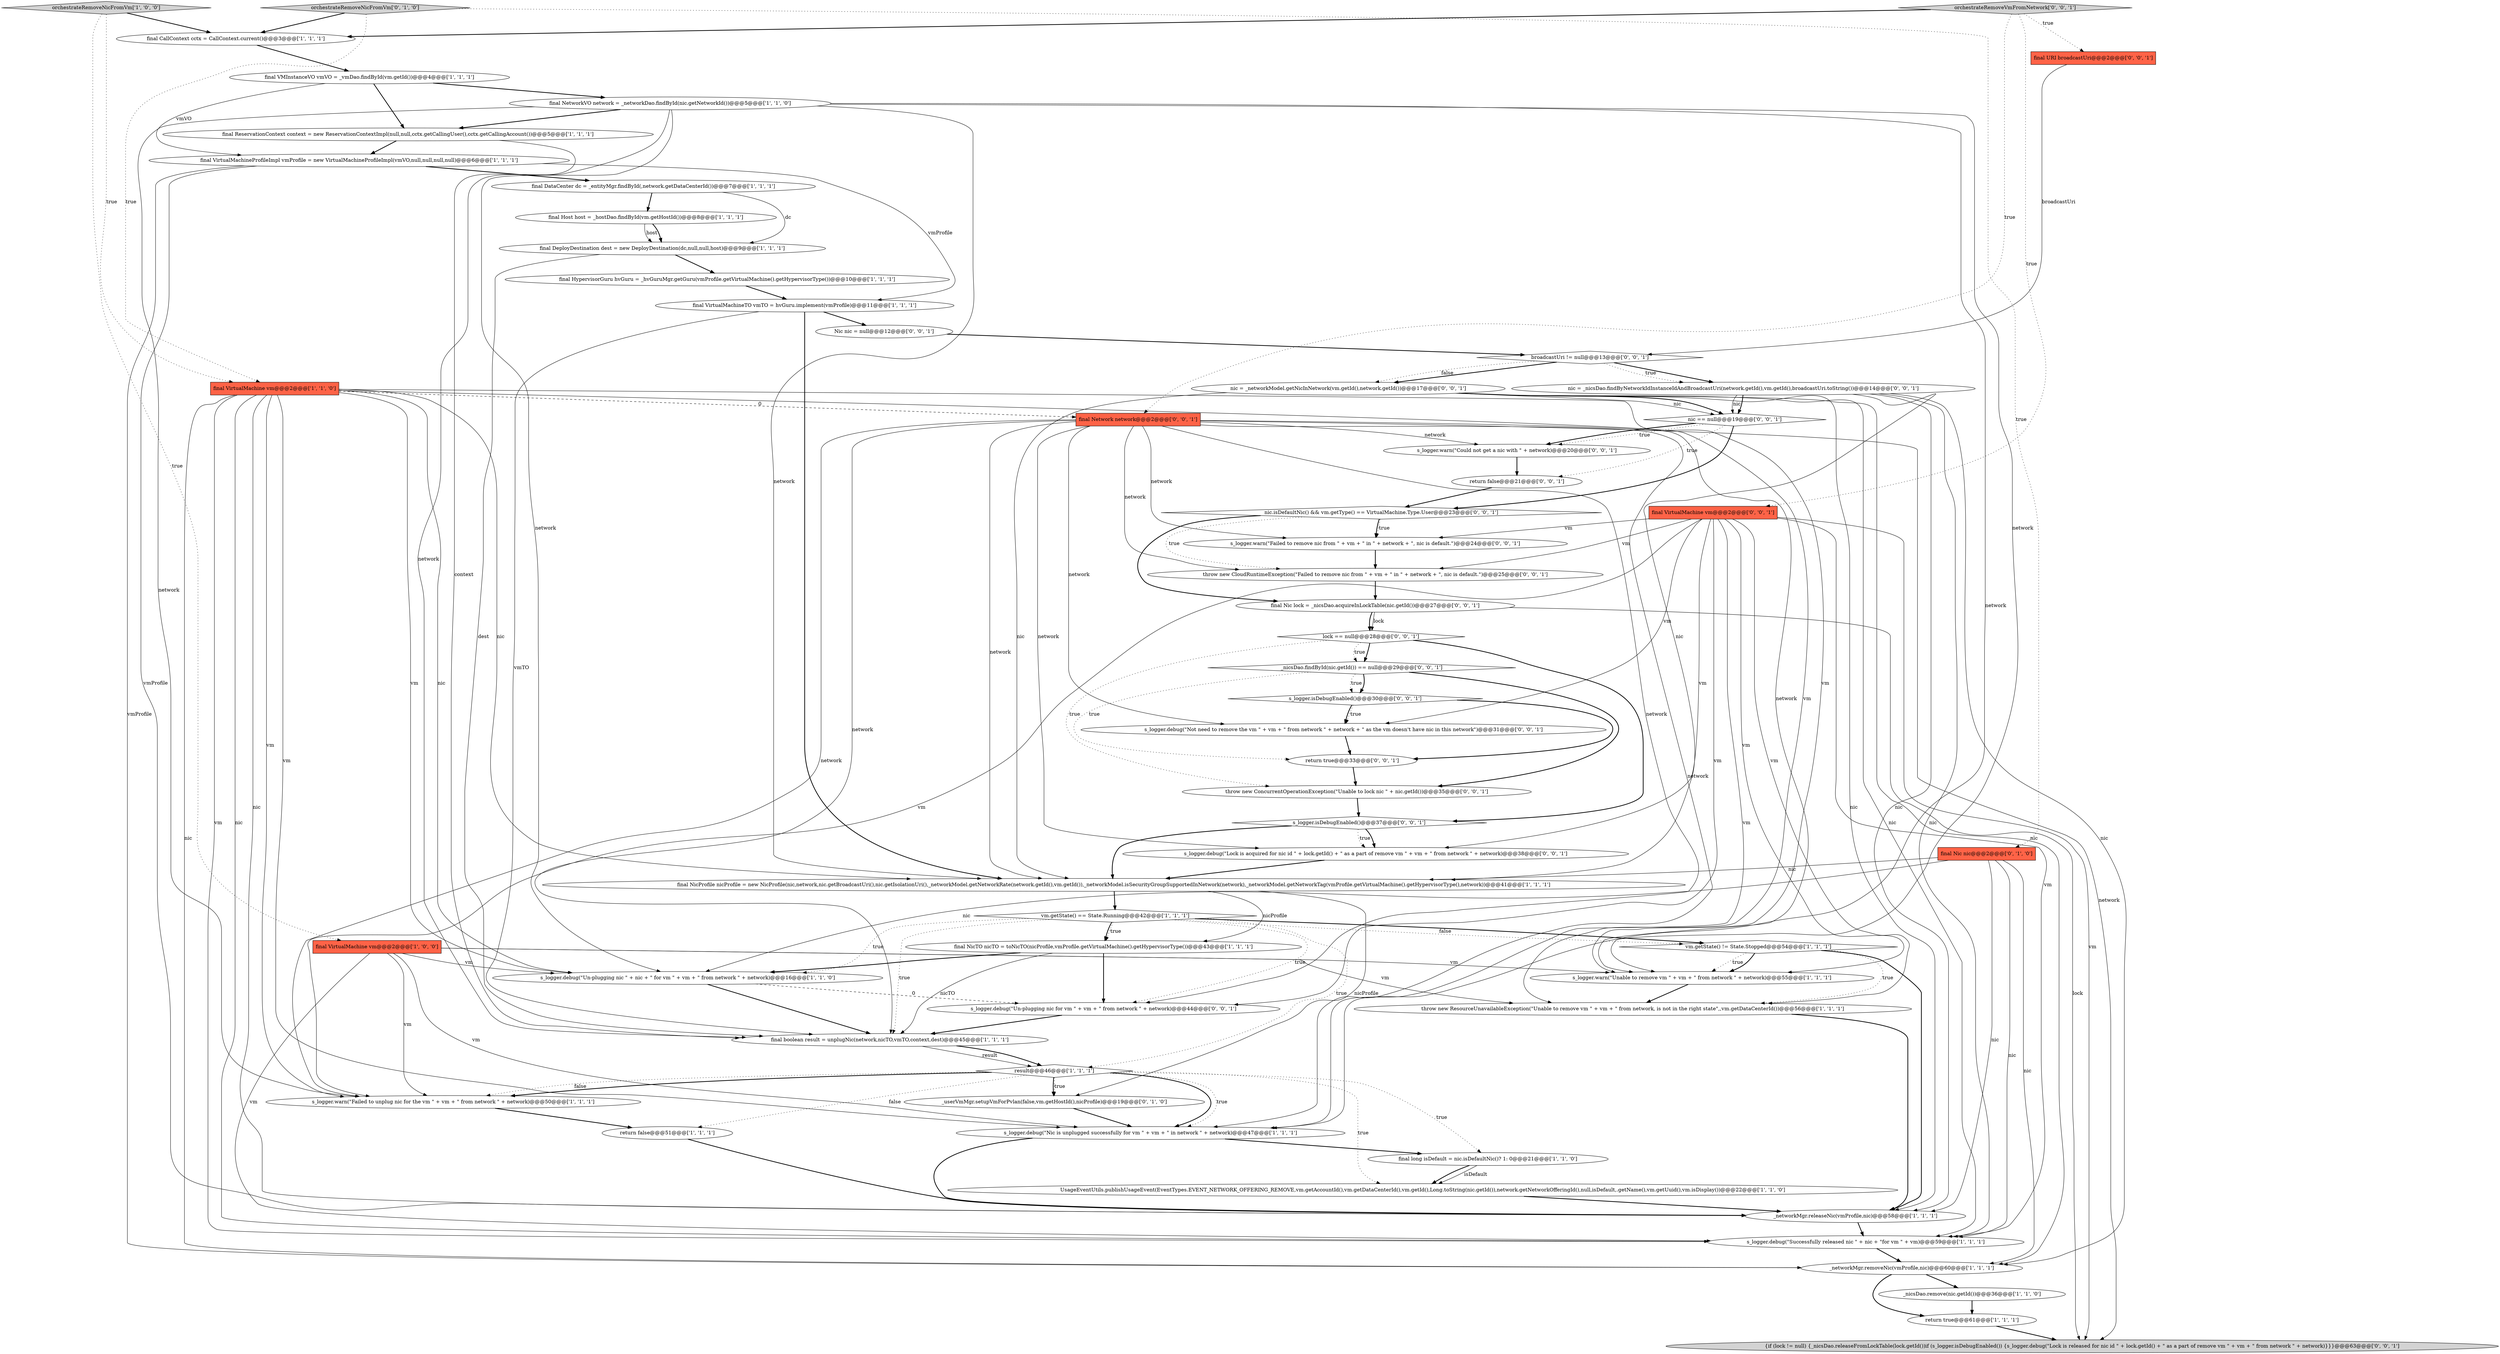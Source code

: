 digraph {
5 [style = filled, label = "final CallContext cctx = CallContext.current()@@@3@@@['1', '1', '1']", fillcolor = white, shape = ellipse image = "AAA0AAABBB1BBB"];
35 [style = filled, label = "final Nic lock = _nicsDao.acquireInLockTable(nic.getId())@@@27@@@['0', '0', '1']", fillcolor = white, shape = ellipse image = "AAA0AAABBB3BBB"];
32 [style = filled, label = "_userVmMgr.setupVmForPvlan(false,vm.getHostId(),nicProfile)@@@19@@@['0', '1', '0']", fillcolor = white, shape = ellipse image = "AAA1AAABBB2BBB"];
13 [style = filled, label = "final VirtualMachineTO vmTO = hvGuru.implement(vmProfile)@@@11@@@['1', '1', '1']", fillcolor = white, shape = ellipse image = "AAA0AAABBB1BBB"];
54 [style = filled, label = "s_logger.debug(\"Not need to remove the vm \" + vm + \" from network \" + network + \" as the vm doesn't have nic in this network\")@@@31@@@['0', '0', '1']", fillcolor = white, shape = ellipse image = "AAA0AAABBB3BBB"];
50 [style = filled, label = "s_logger.warn(\"Could not get a nic with \" + network)@@@20@@@['0', '0', '1']", fillcolor = white, shape = ellipse image = "AAA0AAABBB3BBB"];
19 [style = filled, label = "final VirtualMachineProfileImpl vmProfile = new VirtualMachineProfileImpl(vmVO,null,null,null,null)@@@6@@@['1', '1', '1']", fillcolor = white, shape = ellipse image = "AAA0AAABBB1BBB"];
28 [style = filled, label = "s_logger.warn(\"Unable to remove vm \" + vm + \" from network \" + network)@@@55@@@['1', '1', '1']", fillcolor = white, shape = ellipse image = "AAA0AAABBB1BBB"];
10 [style = filled, label = "final VirtualMachine vm@@@2@@@['1', '1', '0']", fillcolor = tomato, shape = box image = "AAA0AAABBB1BBB"];
44 [style = filled, label = "s_logger.isDebugEnabled()@@@37@@@['0', '0', '1']", fillcolor = white, shape = diamond image = "AAA0AAABBB3BBB"];
36 [style = filled, label = "nic.isDefaultNic() && vm.getType() == VirtualMachine.Type.User@@@23@@@['0', '0', '1']", fillcolor = white, shape = diamond image = "AAA0AAABBB3BBB"];
14 [style = filled, label = "vm.getState() == State.Running@@@42@@@['1', '1', '1']", fillcolor = white, shape = diamond image = "AAA0AAABBB1BBB"];
21 [style = filled, label = "return true@@@61@@@['1', '1', '1']", fillcolor = white, shape = ellipse image = "AAA0AAABBB1BBB"];
33 [style = filled, label = "orchestrateRemoveNicFromVm['0', '1', '0']", fillcolor = lightgray, shape = diamond image = "AAA0AAABBB2BBB"];
53 [style = filled, label = "return true@@@33@@@['0', '0', '1']", fillcolor = white, shape = ellipse image = "AAA0AAABBB3BBB"];
45 [style = filled, label = "s_logger.debug(\"Lock is acquired for nic id \" + lock.getId() + \" as a part of remove vm \" + vm + \" from network \" + network)@@@38@@@['0', '0', '1']", fillcolor = white, shape = ellipse image = "AAA0AAABBB3BBB"];
2 [style = filled, label = "final ReservationContext context = new ReservationContextImpl(null,null,cctx.getCallingUser(),cctx.getCallingAccount())@@@5@@@['1', '1', '1']", fillcolor = white, shape = ellipse image = "AAA0AAABBB1BBB"];
25 [style = filled, label = "final VMInstanceVO vmVO = _vmDao.findById(vm.getId())@@@4@@@['1', '1', '1']", fillcolor = white, shape = ellipse image = "AAA0AAABBB1BBB"];
57 [style = filled, label = "final VirtualMachine vm@@@2@@@['0', '0', '1']", fillcolor = tomato, shape = box image = "AAA0AAABBB3BBB"];
47 [style = filled, label = "throw new ConcurrentOperationException(\"Unable to lock nic \" + nic.getId())@@@35@@@['0', '0', '1']", fillcolor = white, shape = ellipse image = "AAA0AAABBB3BBB"];
59 [style = filled, label = "broadcastUri != null@@@13@@@['0', '0', '1']", fillcolor = white, shape = diamond image = "AAA0AAABBB3BBB"];
3 [style = filled, label = "final NicTO nicTO = toNicTO(nicProfile,vmProfile.getVirtualMachine().getHypervisorType())@@@43@@@['1', '1', '1']", fillcolor = white, shape = ellipse image = "AAA0AAABBB1BBB"];
16 [style = filled, label = "final DeployDestination dest = new DeployDestination(dc,null,null,host)@@@9@@@['1', '1', '1']", fillcolor = white, shape = ellipse image = "AAA0AAABBB1BBB"];
34 [style = filled, label = "final Nic nic@@@2@@@['0', '1', '0']", fillcolor = tomato, shape = box image = "AAA0AAABBB2BBB"];
48 [style = filled, label = "nic == null@@@19@@@['0', '0', '1']", fillcolor = white, shape = diamond image = "AAA0AAABBB3BBB"];
51 [style = filled, label = "orchestrateRemoveVmFromNetwork['0', '0', '1']", fillcolor = lightgray, shape = diamond image = "AAA0AAABBB3BBB"];
12 [style = filled, label = "final DataCenter dc = _entityMgr.findById(,network.getDataCenterId())@@@7@@@['1', '1', '1']", fillcolor = white, shape = ellipse image = "AAA0AAABBB1BBB"];
9 [style = filled, label = "_networkMgr.removeNic(vmProfile,nic)@@@60@@@['1', '1', '1']", fillcolor = white, shape = ellipse image = "AAA0AAABBB1BBB"];
6 [style = filled, label = "s_logger.warn(\"Failed to unplug nic for the vm \" + vm + \" from network \" + network)@@@50@@@['1', '1', '1']", fillcolor = white, shape = ellipse image = "AAA0AAABBB1BBB"];
31 [style = filled, label = "s_logger.debug(\"Successfully released nic \" + nic + \"for vm \" + vm)@@@59@@@['1', '1', '1']", fillcolor = white, shape = ellipse image = "AAA0AAABBB1BBB"];
43 [style = filled, label = "Nic nic = null@@@12@@@['0', '0', '1']", fillcolor = white, shape = ellipse image = "AAA0AAABBB3BBB"];
23 [style = filled, label = "final HypervisorGuru hvGuru = _hvGuruMgr.getGuru(vmProfile.getVirtualMachine().getHypervisorType())@@@10@@@['1', '1', '1']", fillcolor = white, shape = ellipse image = "AAA0AAABBB1BBB"];
20 [style = filled, label = "UsageEventUtils.publishUsageEvent(EventTypes.EVENT_NETWORK_OFFERING_REMOVE,vm.getAccountId(),vm.getDataCenterId(),vm.getId(),Long.toString(nic.getId()),network.getNetworkOfferingId(),null,isDefault,.getName(),vm.getUuid(),vm.isDisplay())@@@22@@@['1', '1', '0']", fillcolor = white, shape = ellipse image = "AAA0AAABBB1BBB"];
17 [style = filled, label = "_nicsDao.remove(nic.getId())@@@36@@@['1', '1', '0']", fillcolor = white, shape = ellipse image = "AAA0AAABBB1BBB"];
22 [style = filled, label = "final boolean result = unplugNic(network,nicTO,vmTO,context,dest)@@@45@@@['1', '1', '1']", fillcolor = white, shape = ellipse image = "AAA0AAABBB1BBB"];
42 [style = filled, label = "s_logger.isDebugEnabled()@@@30@@@['0', '0', '1']", fillcolor = white, shape = diamond image = "AAA0AAABBB3BBB"];
26 [style = filled, label = "final NicProfile nicProfile = new NicProfile(nic,network,nic.getBroadcastUri(),nic.getIsolationUri(),_networkModel.getNetworkRate(network.getId(),vm.getId()),_networkModel.isSecurityGroupSupportedInNetwork(network),_networkModel.getNetworkTag(vmProfile.getVirtualMachine().getHypervisorType(),network))@@@41@@@['1', '1', '1']", fillcolor = white, shape = ellipse image = "AAA0AAABBB1BBB"];
39 [style = filled, label = "throw new CloudRuntimeException(\"Failed to remove nic from \" + vm + \" in \" + network + \", nic is default.\")@@@25@@@['0', '0', '1']", fillcolor = white, shape = ellipse image = "AAA0AAABBB3BBB"];
27 [style = filled, label = "final Host host = _hostDao.findById(vm.getHostId())@@@8@@@['1', '1', '1']", fillcolor = white, shape = ellipse image = "AAA0AAABBB1BBB"];
4 [style = filled, label = "s_logger.debug(\"Nic is unplugged successfully for vm \" + vm + \" in network \" + network)@@@47@@@['1', '1', '1']", fillcolor = white, shape = ellipse image = "AAA0AAABBB1BBB"];
29 [style = filled, label = "vm.getState() != State.Stopped@@@54@@@['1', '1', '1']", fillcolor = white, shape = diamond image = "AAA0AAABBB1BBB"];
46 [style = filled, label = "{if (lock != null) {_nicsDao.releaseFromLockTable(lock.getId())if (s_logger.isDebugEnabled()) {s_logger.debug(\"Lock is released for nic id \" + lock.getId() + \" as a part of remove vm \" + vm + \" from network \" + network)}}}@@@63@@@['0', '0', '1']", fillcolor = lightgray, shape = ellipse image = "AAA0AAABBB3BBB"];
0 [style = filled, label = "return false@@@51@@@['1', '1', '1']", fillcolor = white, shape = ellipse image = "AAA0AAABBB1BBB"];
37 [style = filled, label = "_nicsDao.findById(nic.getId()) == null@@@29@@@['0', '0', '1']", fillcolor = white, shape = diamond image = "AAA0AAABBB3BBB"];
1 [style = filled, label = "throw new ResourceUnavailableException(\"Unable to remove vm \" + vm + \" from network, is not in the right state\",,vm.getDataCenterId())@@@56@@@['1', '1', '1']", fillcolor = white, shape = ellipse image = "AAA0AAABBB1BBB"];
30 [style = filled, label = "s_logger.debug(\"Un-plugging nic \" + nic + \" for vm \" + vm + \" from network \" + network)@@@16@@@['1', '1', '0']", fillcolor = white, shape = ellipse image = "AAA0AAABBB1BBB"];
41 [style = filled, label = "lock == null@@@28@@@['0', '0', '1']", fillcolor = white, shape = diamond image = "AAA0AAABBB3BBB"];
7 [style = filled, label = "final VirtualMachine vm@@@2@@@['1', '0', '0']", fillcolor = tomato, shape = box image = "AAA0AAABBB1BBB"];
52 [style = filled, label = "final URI broadcastUri@@@2@@@['0', '0', '1']", fillcolor = tomato, shape = box image = "AAA0AAABBB3BBB"];
8 [style = filled, label = "_networkMgr.releaseNic(vmProfile,nic)@@@58@@@['1', '1', '1']", fillcolor = white, shape = ellipse image = "AAA0AAABBB1BBB"];
18 [style = filled, label = "final NetworkVO network = _networkDao.findById(nic.getNetworkId())@@@5@@@['1', '1', '0']", fillcolor = white, shape = ellipse image = "AAA0AAABBB1BBB"];
24 [style = filled, label = "orchestrateRemoveNicFromVm['1', '0', '0']", fillcolor = lightgray, shape = diamond image = "AAA0AAABBB1BBB"];
40 [style = filled, label = "s_logger.warn(\"Failed to remove nic from \" + vm + \" in \" + network + \", nic is default.\")@@@24@@@['0', '0', '1']", fillcolor = white, shape = ellipse image = "AAA0AAABBB3BBB"];
38 [style = filled, label = "s_logger.debug(\"Un-plugging nic for vm \" + vm + \" from network \" + network)@@@44@@@['0', '0', '1']", fillcolor = white, shape = ellipse image = "AAA0AAABBB3BBB"];
11 [style = filled, label = "result@@@46@@@['1', '1', '1']", fillcolor = white, shape = diamond image = "AAA0AAABBB1BBB"];
49 [style = filled, label = "nic = _nicsDao.findByNetworkIdInstanceIdAndBroadcastUri(network.getId(),vm.getId(),broadcastUri.toString())@@@14@@@['0', '0', '1']", fillcolor = white, shape = ellipse image = "AAA0AAABBB3BBB"];
55 [style = filled, label = "return false@@@21@@@['0', '0', '1']", fillcolor = white, shape = ellipse image = "AAA0AAABBB3BBB"];
58 [style = filled, label = "final Network network@@@2@@@['0', '0', '1']", fillcolor = tomato, shape = box image = "AAA0AAABBB3BBB"];
56 [style = filled, label = "nic = _networkModel.getNicInNetwork(vm.getId(),network.getId())@@@17@@@['0', '0', '1']", fillcolor = white, shape = ellipse image = "AAA0AAABBB3BBB"];
15 [style = filled, label = "final long isDefault = nic.isDefaultNic()? 1: 0@@@21@@@['1', '1', '0']", fillcolor = white, shape = ellipse image = "AAA0AAABBB1BBB"];
59->56 [style = bold, label=""];
48->36 [style = bold, label=""];
10->8 [style = solid, label="nic"];
12->27 [style = bold, label=""];
11->4 [style = bold, label=""];
59->56 [style = dotted, label="false"];
14->3 [style = bold, label=""];
29->8 [style = bold, label=""];
17->21 [style = bold, label=""];
51->58 [style = dotted, label="true"];
56->31 [style = solid, label="nic"];
7->1 [style = solid, label="vm"];
58->28 [style = solid, label="network"];
58->22 [style = solid, label="network"];
59->49 [style = bold, label=""];
18->30 [style = solid, label="network"];
4->8 [style = bold, label=""];
0->8 [style = bold, label=""];
8->31 [style = bold, label=""];
57->38 [style = solid, label="vm"];
21->46 [style = bold, label=""];
7->31 [style = solid, label="vm"];
58->54 [style = solid, label="network"];
56->48 [style = solid, label="nic"];
49->9 [style = solid, label="nic"];
14->29 [style = bold, label=""];
18->22 [style = solid, label="network"];
34->30 [style = solid, label="nic"];
57->4 [style = solid, label="vm"];
58->38 [style = solid, label="network"];
16->23 [style = bold, label=""];
7->28 [style = solid, label="vm"];
19->13 [style = solid, label="vmProfile"];
28->1 [style = bold, label=""];
37->42 [style = bold, label=""];
9->17 [style = bold, label=""];
44->45 [style = dotted, label="true"];
49->48 [style = solid, label="nic"];
49->31 [style = solid, label="nic"];
11->4 [style = dotted, label="true"];
3->38 [style = bold, label=""];
27->16 [style = solid, label="host"];
49->8 [style = solid, label="nic"];
40->39 [style = bold, label=""];
45->26 [style = bold, label=""];
34->9 [style = solid, label="nic"];
24->5 [style = bold, label=""];
29->28 [style = dotted, label="true"];
18->4 [style = solid, label="network"];
59->49 [style = dotted, label="true"];
57->46 [style = solid, label="vm"];
36->35 [style = bold, label=""];
19->9 [style = solid, label="vmProfile"];
36->40 [style = dotted, label="true"];
10->30 [style = solid, label="vm"];
13->26 [style = bold, label=""];
56->9 [style = solid, label="nic"];
11->0 [style = dotted, label="false"];
56->48 [style = bold, label=""];
42->54 [style = bold, label=""];
10->58 [style = dashed, label="0"];
33->10 [style = dotted, label="true"];
7->4 [style = solid, label="vm"];
41->44 [style = bold, label=""];
48->50 [style = bold, label=""];
39->35 [style = bold, label=""];
37->53 [style = dotted, label="true"];
1->8 [style = bold, label=""];
24->10 [style = dotted, label="true"];
3->30 [style = bold, label=""];
57->31 [style = solid, label="vm"];
10->31 [style = solid, label="vm"];
58->50 [style = solid, label="network"];
11->6 [style = bold, label=""];
7->30 [style = solid, label="vm"];
50->55 [style = bold, label=""];
48->55 [style = dotted, label="true"];
13->43 [style = bold, label=""];
56->26 [style = solid, label="nic"];
11->32 [style = bold, label=""];
58->40 [style = solid, label="network"];
10->28 [style = solid, label="vm"];
58->26 [style = solid, label="network"];
10->26 [style = solid, label="nic"];
30->38 [style = dashed, label="0"];
15->20 [style = bold, label=""];
25->19 [style = solid, label="vmVO"];
14->22 [style = dotted, label="true"];
58->6 [style = solid, label="network"];
11->32 [style = dotted, label="true"];
2->22 [style = solid, label="context"];
58->39 [style = solid, label="network"];
32->4 [style = bold, label=""];
36->40 [style = bold, label=""];
57->6 [style = solid, label="vm"];
14->30 [style = dotted, label="true"];
34->31 [style = solid, label="nic"];
29->1 [style = dotted, label="true"];
33->5 [style = bold, label=""];
18->28 [style = solid, label="network"];
48->50 [style = dotted, label="true"];
18->26 [style = solid, label="network"];
35->41 [style = bold, label=""];
41->37 [style = bold, label=""];
10->1 [style = solid, label="vm"];
14->3 [style = dotted, label="true"];
24->7 [style = dotted, label="true"];
6->0 [style = bold, label=""];
10->9 [style = solid, label="nic"];
19->8 [style = solid, label="vmProfile"];
57->1 [style = solid, label="vm"];
51->57 [style = dotted, label="true"];
13->22 [style = solid, label="vmTO"];
57->45 [style = solid, label="vm"];
20->8 [style = bold, label=""];
42->53 [style = bold, label=""];
58->4 [style = solid, label="network"];
25->18 [style = bold, label=""];
34->26 [style = solid, label="nic"];
26->14 [style = bold, label=""];
14->38 [style = dotted, label="true"];
3->22 [style = solid, label="nicTO"];
2->19 [style = bold, label=""];
23->13 [style = bold, label=""];
57->54 [style = solid, label="vm"];
22->11 [style = solid, label="result"];
36->39 [style = dotted, label="true"];
41->37 [style = dotted, label="true"];
37->42 [style = dotted, label="true"];
33->34 [style = dotted, label="true"];
11->20 [style = dotted, label="true"];
11->15 [style = dotted, label="true"];
53->47 [style = bold, label=""];
49->48 [style = bold, label=""];
18->6 [style = solid, label="network"];
37->47 [style = bold, label=""];
58->46 [style = solid, label="network"];
16->22 [style = solid, label="dest"];
26->32 [style = solid, label="nicProfile"];
57->39 [style = solid, label="vm"];
47->44 [style = bold, label=""];
44->26 [style = bold, label=""];
22->11 [style = bold, label=""];
51->5 [style = bold, label=""];
10->31 [style = solid, label="nic"];
15->20 [style = solid, label="isDefault"];
35->46 [style = solid, label="lock"];
49->26 [style = solid, label="nic"];
51->52 [style = dotted, label="true"];
52->59 [style = solid, label="broadcastUri"];
43->59 [style = bold, label=""];
18->2 [style = bold, label=""];
25->2 [style = bold, label=""];
31->9 [style = bold, label=""];
41->47 [style = dotted, label="true"];
29->28 [style = bold, label=""];
10->6 [style = solid, label="vm"];
44->45 [style = bold, label=""];
30->22 [style = bold, label=""];
9->21 [style = bold, label=""];
56->8 [style = solid, label="nic"];
38->22 [style = bold, label=""];
11->6 [style = dotted, label="false"];
34->8 [style = solid, label="nic"];
27->16 [style = bold, label=""];
35->41 [style = solid, label="lock"];
58->45 [style = solid, label="network"];
7->6 [style = solid, label="vm"];
55->36 [style = bold, label=""];
5->25 [style = bold, label=""];
12->16 [style = solid, label="dc"];
10->30 [style = solid, label="nic"];
57->40 [style = solid, label="vm"];
26->3 [style = solid, label="nicProfile"];
14->11 [style = dotted, label="true"];
14->29 [style = dotted, label="false"];
4->15 [style = bold, label=""];
19->12 [style = bold, label=""];
10->4 [style = solid, label="vm"];
42->54 [style = dotted, label="true"];
54->53 [style = bold, label=""];
57->28 [style = solid, label="vm"];
}
